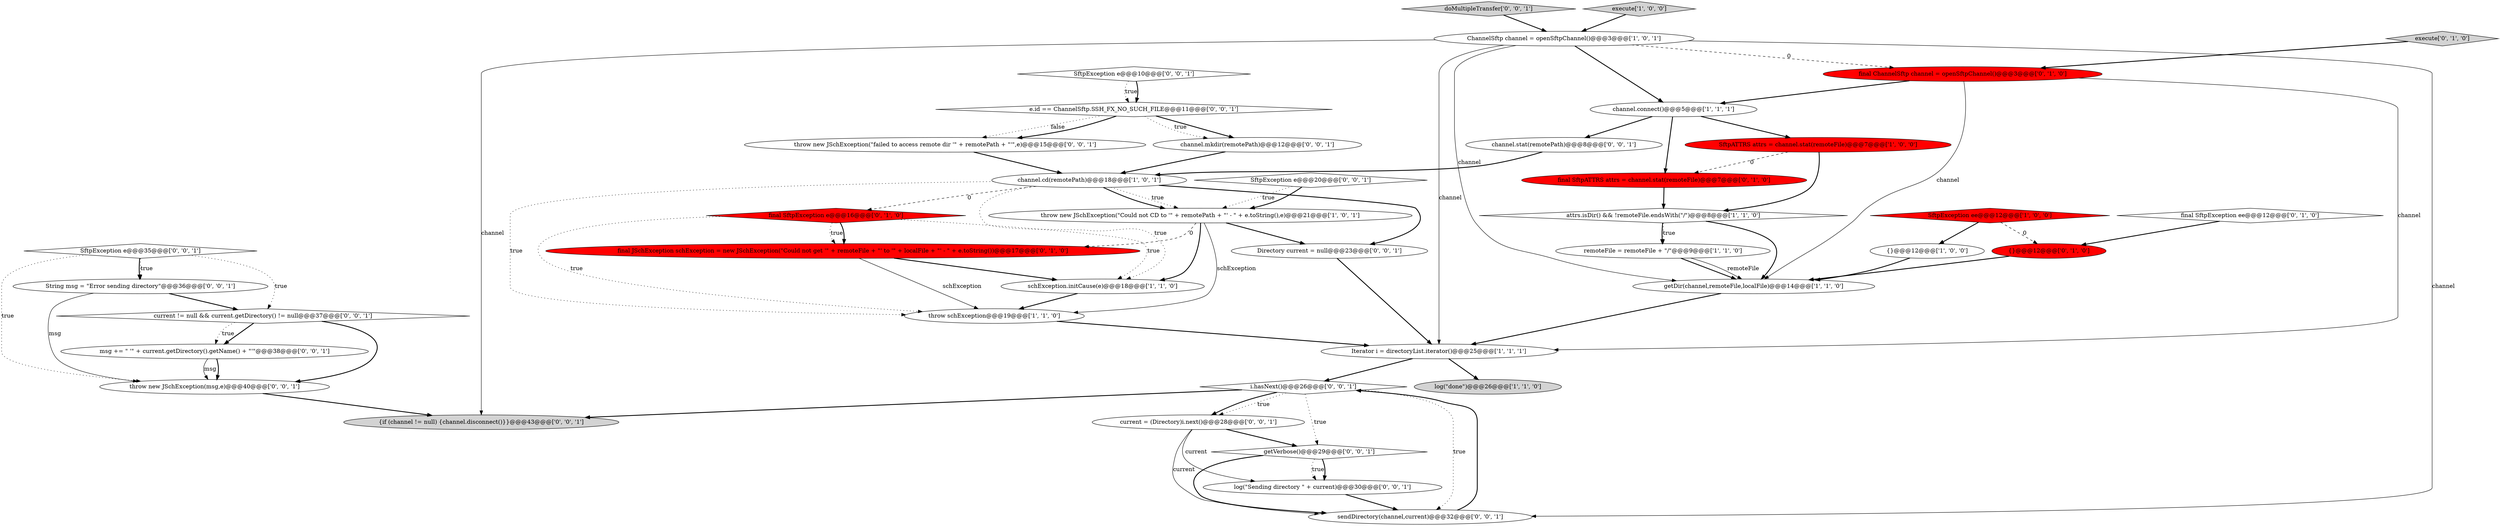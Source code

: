 digraph {
0 [style = filled, label = "ChannelSftp channel = openSftpChannel()@@@3@@@['1', '0', '1']", fillcolor = white, shape = ellipse image = "AAA0AAABBB1BBB"];
31 [style = filled, label = "doMultipleTransfer['0', '0', '1']", fillcolor = lightgray, shape = diamond image = "AAA0AAABBB3BBB"];
22 [style = filled, label = "getVerbose()@@@29@@@['0', '0', '1']", fillcolor = white, shape = diamond image = "AAA0AAABBB3BBB"];
18 [style = filled, label = "{}@@@12@@@['0', '1', '0']", fillcolor = red, shape = ellipse image = "AAA1AAABBB2BBB"];
28 [style = filled, label = "i.hasNext()@@@26@@@['0', '0', '1']", fillcolor = white, shape = diamond image = "AAA0AAABBB3BBB"];
27 [style = filled, label = "Directory current = null@@@23@@@['0', '0', '1']", fillcolor = white, shape = ellipse image = "AAA0AAABBB3BBB"];
11 [style = filled, label = "execute['1', '0', '0']", fillcolor = lightgray, shape = diamond image = "AAA0AAABBB1BBB"];
1 [style = filled, label = "channel.cd(remotePath)@@@18@@@['1', '0', '1']", fillcolor = white, shape = ellipse image = "AAA0AAABBB1BBB"];
20 [style = filled, label = "final ChannelSftp channel = openSftpChannel()@@@3@@@['0', '1', '0']", fillcolor = red, shape = ellipse image = "AAA1AAABBB2BBB"];
32 [style = filled, label = "throw new JSchException(\"failed to access remote dir '\" + remotePath + \"'\",e)@@@15@@@['0', '0', '1']", fillcolor = white, shape = ellipse image = "AAA0AAABBB3BBB"];
39 [style = filled, label = "SftpException e@@@20@@@['0', '0', '1']", fillcolor = white, shape = diamond image = "AAA0AAABBB3BBB"];
5 [style = filled, label = "SftpATTRS attrs = channel.stat(remoteFile)@@@7@@@['1', '0', '0']", fillcolor = red, shape = ellipse image = "AAA1AAABBB1BBB"];
37 [style = filled, label = "SftpException e@@@10@@@['0', '0', '1']", fillcolor = white, shape = diamond image = "AAA0AAABBB3BBB"];
36 [style = filled, label = "e.id == ChannelSftp.SSH_FX_NO_SUCH_FILE@@@11@@@['0', '0', '1']", fillcolor = white, shape = diamond image = "AAA0AAABBB3BBB"];
8 [style = filled, label = "throw new JSchException(\"Could not CD to '\" + remotePath + \"' - \" + e.toString(),e)@@@21@@@['1', '0', '1']", fillcolor = white, shape = ellipse image = "AAA0AAABBB1BBB"];
21 [style = filled, label = "final SftpATTRS attrs = channel.stat(remoteFile)@@@7@@@['0', '1', '0']", fillcolor = red, shape = ellipse image = "AAA1AAABBB2BBB"];
34 [style = filled, label = "channel.mkdir(remotePath)@@@12@@@['0', '0', '1']", fillcolor = white, shape = ellipse image = "AAA0AAABBB3BBB"];
4 [style = filled, label = "log(\"done\")@@@26@@@['1', '1', '0']", fillcolor = lightgray, shape = ellipse image = "AAA0AAABBB1BBB"];
17 [style = filled, label = "final SftpException e@@@16@@@['0', '1', '0']", fillcolor = red, shape = diamond image = "AAA1AAABBB2BBB"];
9 [style = filled, label = "channel.connect()@@@5@@@['1', '1', '1']", fillcolor = white, shape = ellipse image = "AAA0AAABBB1BBB"];
12 [style = filled, label = "remoteFile = remoteFile + \"/\"@@@9@@@['1', '1', '0']", fillcolor = white, shape = ellipse image = "AAA0AAABBB1BBB"];
13 [style = filled, label = "attrs.isDir() && !remoteFile.endsWith(\"/\")@@@8@@@['1', '1', '0']", fillcolor = white, shape = diamond image = "AAA0AAABBB1BBB"];
38 [style = filled, label = "channel.stat(remotePath)@@@8@@@['0', '0', '1']", fillcolor = white, shape = ellipse image = "AAA0AAABBB3BBB"];
7 [style = filled, label = "Iterator i = directoryList.iterator()@@@25@@@['1', '1', '1']", fillcolor = white, shape = ellipse image = "AAA0AAABBB1BBB"];
25 [style = filled, label = "current != null && current.getDirectory() != null@@@37@@@['0', '0', '1']", fillcolor = white, shape = diamond image = "AAA0AAABBB3BBB"];
2 [style = filled, label = "schException.initCause(e)@@@18@@@['1', '1', '0']", fillcolor = white, shape = ellipse image = "AAA0AAABBB1BBB"];
14 [style = filled, label = "SftpException ee@@@12@@@['1', '0', '0']", fillcolor = red, shape = diamond image = "AAA1AAABBB1BBB"];
15 [style = filled, label = "execute['0', '1', '0']", fillcolor = lightgray, shape = diamond image = "AAA0AAABBB2BBB"];
24 [style = filled, label = "throw new JSchException(msg,e)@@@40@@@['0', '0', '1']", fillcolor = white, shape = ellipse image = "AAA0AAABBB3BBB"];
26 [style = filled, label = "SftpException e@@@35@@@['0', '0', '1']", fillcolor = white, shape = diamond image = "AAA0AAABBB3BBB"];
16 [style = filled, label = "final SftpException ee@@@12@@@['0', '1', '0']", fillcolor = white, shape = diamond image = "AAA0AAABBB2BBB"];
23 [style = filled, label = "current = (Directory)i.next()@@@28@@@['0', '0', '1']", fillcolor = white, shape = ellipse image = "AAA0AAABBB3BBB"];
30 [style = filled, label = "sendDirectory(channel,current)@@@32@@@['0', '0', '1']", fillcolor = white, shape = ellipse image = "AAA0AAABBB3BBB"];
10 [style = filled, label = "getDir(channel,remoteFile,localFile)@@@14@@@['1', '1', '0']", fillcolor = white, shape = ellipse image = "AAA0AAABBB1BBB"];
6 [style = filled, label = "{}@@@12@@@['1', '0', '0']", fillcolor = white, shape = ellipse image = "AAA0AAABBB1BBB"];
3 [style = filled, label = "throw schException@@@19@@@['1', '1', '0']", fillcolor = white, shape = ellipse image = "AAA0AAABBB1BBB"];
33 [style = filled, label = "{if (channel != null) {channel.disconnect()}}@@@43@@@['0', '0', '1']", fillcolor = lightgray, shape = ellipse image = "AAA0AAABBB3BBB"];
29 [style = filled, label = "log(\"Sending directory \" + current)@@@30@@@['0', '0', '1']", fillcolor = white, shape = ellipse image = "AAA0AAABBB3BBB"];
40 [style = filled, label = "msg += \" '\" + current.getDirectory().getName() + \"'\"@@@38@@@['0', '0', '1']", fillcolor = white, shape = ellipse image = "AAA0AAABBB3BBB"];
19 [style = filled, label = "final JSchException schException = new JSchException(\"Could not get '\" + remoteFile + \"' to '\" + localFile + \"' - \" + e.toString())@@@17@@@['0', '1', '0']", fillcolor = red, shape = ellipse image = "AAA1AAABBB2BBB"];
35 [style = filled, label = "String msg = \"Error sending directory\"@@@36@@@['0', '0', '1']", fillcolor = white, shape = ellipse image = "AAA0AAABBB3BBB"];
29->30 [style = bold, label=""];
20->9 [style = bold, label=""];
1->27 [style = bold, label=""];
22->30 [style = bold, label=""];
1->3 [style = dotted, label="true"];
28->30 [style = dotted, label="true"];
12->10 [style = bold, label=""];
23->22 [style = bold, label=""];
30->28 [style = bold, label=""];
15->20 [style = bold, label=""];
26->24 [style = dotted, label="true"];
27->7 [style = bold, label=""];
26->35 [style = bold, label=""];
9->21 [style = bold, label=""];
9->5 [style = bold, label=""];
37->36 [style = dotted, label="true"];
40->24 [style = bold, label=""];
17->2 [style = dotted, label="true"];
0->33 [style = solid, label="channel"];
9->38 [style = bold, label=""];
8->27 [style = bold, label=""];
40->24 [style = solid, label="msg"];
25->40 [style = bold, label=""];
21->13 [style = bold, label=""];
22->29 [style = dotted, label="true"];
37->36 [style = bold, label=""];
39->8 [style = dotted, label="true"];
19->3 [style = solid, label="schException"];
39->8 [style = bold, label=""];
20->10 [style = solid, label="channel"];
19->2 [style = bold, label=""];
10->7 [style = bold, label=""];
17->3 [style = dotted, label="true"];
25->24 [style = bold, label=""];
13->12 [style = bold, label=""];
3->7 [style = bold, label=""];
36->32 [style = dotted, label="false"];
1->8 [style = dotted, label="true"];
28->23 [style = dotted, label="true"];
14->18 [style = dashed, label="0"];
14->6 [style = bold, label=""];
13->10 [style = bold, label=""];
23->30 [style = solid, label="current"];
16->18 [style = bold, label=""];
1->8 [style = bold, label=""];
31->0 [style = bold, label=""];
2->3 [style = bold, label=""];
22->29 [style = bold, label=""];
7->4 [style = bold, label=""];
38->1 [style = bold, label=""];
35->25 [style = bold, label=""];
24->33 [style = bold, label=""];
35->24 [style = solid, label="msg"];
18->10 [style = bold, label=""];
8->2 [style = bold, label=""];
7->28 [style = bold, label=""];
28->23 [style = bold, label=""];
5->13 [style = bold, label=""];
6->10 [style = bold, label=""];
32->1 [style = bold, label=""];
17->19 [style = dotted, label="true"];
28->22 [style = dotted, label="true"];
5->21 [style = dashed, label="0"];
26->35 [style = dotted, label="true"];
23->29 [style = solid, label="current"];
36->34 [style = bold, label=""];
8->19 [style = dashed, label="0"];
0->9 [style = bold, label=""];
12->10 [style = solid, label="remoteFile"];
13->12 [style = dotted, label="true"];
26->25 [style = dotted, label="true"];
34->1 [style = bold, label=""];
0->7 [style = solid, label="channel"];
36->32 [style = bold, label=""];
0->20 [style = dashed, label="0"];
17->19 [style = bold, label=""];
20->7 [style = solid, label="channel"];
0->30 [style = solid, label="channel"];
1->17 [style = dashed, label="0"];
11->0 [style = bold, label=""];
28->33 [style = bold, label=""];
25->40 [style = dotted, label="true"];
0->10 [style = solid, label="channel"];
1->2 [style = dotted, label="true"];
36->34 [style = dotted, label="true"];
8->3 [style = solid, label="schException"];
}
